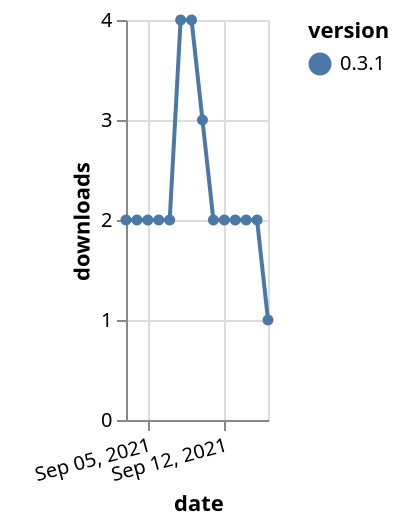 {"$schema": "https://vega.github.io/schema/vega-lite/v5.json", "description": "A simple bar chart with embedded data.", "data": {"values": [{"date": "2021-09-03", "total": 2835, "delta": 2, "version": "0.3.1"}, {"date": "2021-09-04", "total": 2837, "delta": 2, "version": "0.3.1"}, {"date": "2021-09-05", "total": 2839, "delta": 2, "version": "0.3.1"}, {"date": "2021-09-06", "total": 2841, "delta": 2, "version": "0.3.1"}, {"date": "2021-09-07", "total": 2843, "delta": 2, "version": "0.3.1"}, {"date": "2021-09-08", "total": 2847, "delta": 4, "version": "0.3.1"}, {"date": "2021-09-09", "total": 2851, "delta": 4, "version": "0.3.1"}, {"date": "2021-09-10", "total": 2854, "delta": 3, "version": "0.3.1"}, {"date": "2021-09-11", "total": 2856, "delta": 2, "version": "0.3.1"}, {"date": "2021-09-12", "total": 2858, "delta": 2, "version": "0.3.1"}, {"date": "2021-09-13", "total": 2860, "delta": 2, "version": "0.3.1"}, {"date": "2021-09-14", "total": 2862, "delta": 2, "version": "0.3.1"}, {"date": "2021-09-15", "total": 2864, "delta": 2, "version": "0.3.1"}, {"date": "2021-09-16", "total": 2865, "delta": 1, "version": "0.3.1"}]}, "width": "container", "mark": {"type": "line", "point": {"filled": true}}, "encoding": {"x": {"field": "date", "type": "temporal", "timeUnit": "yearmonthdate", "title": "date", "axis": {"labelAngle": -15}}, "y": {"field": "delta", "type": "quantitative", "title": "downloads"}, "color": {"field": "version", "type": "nominal"}, "tooltip": {"field": "delta"}}}
